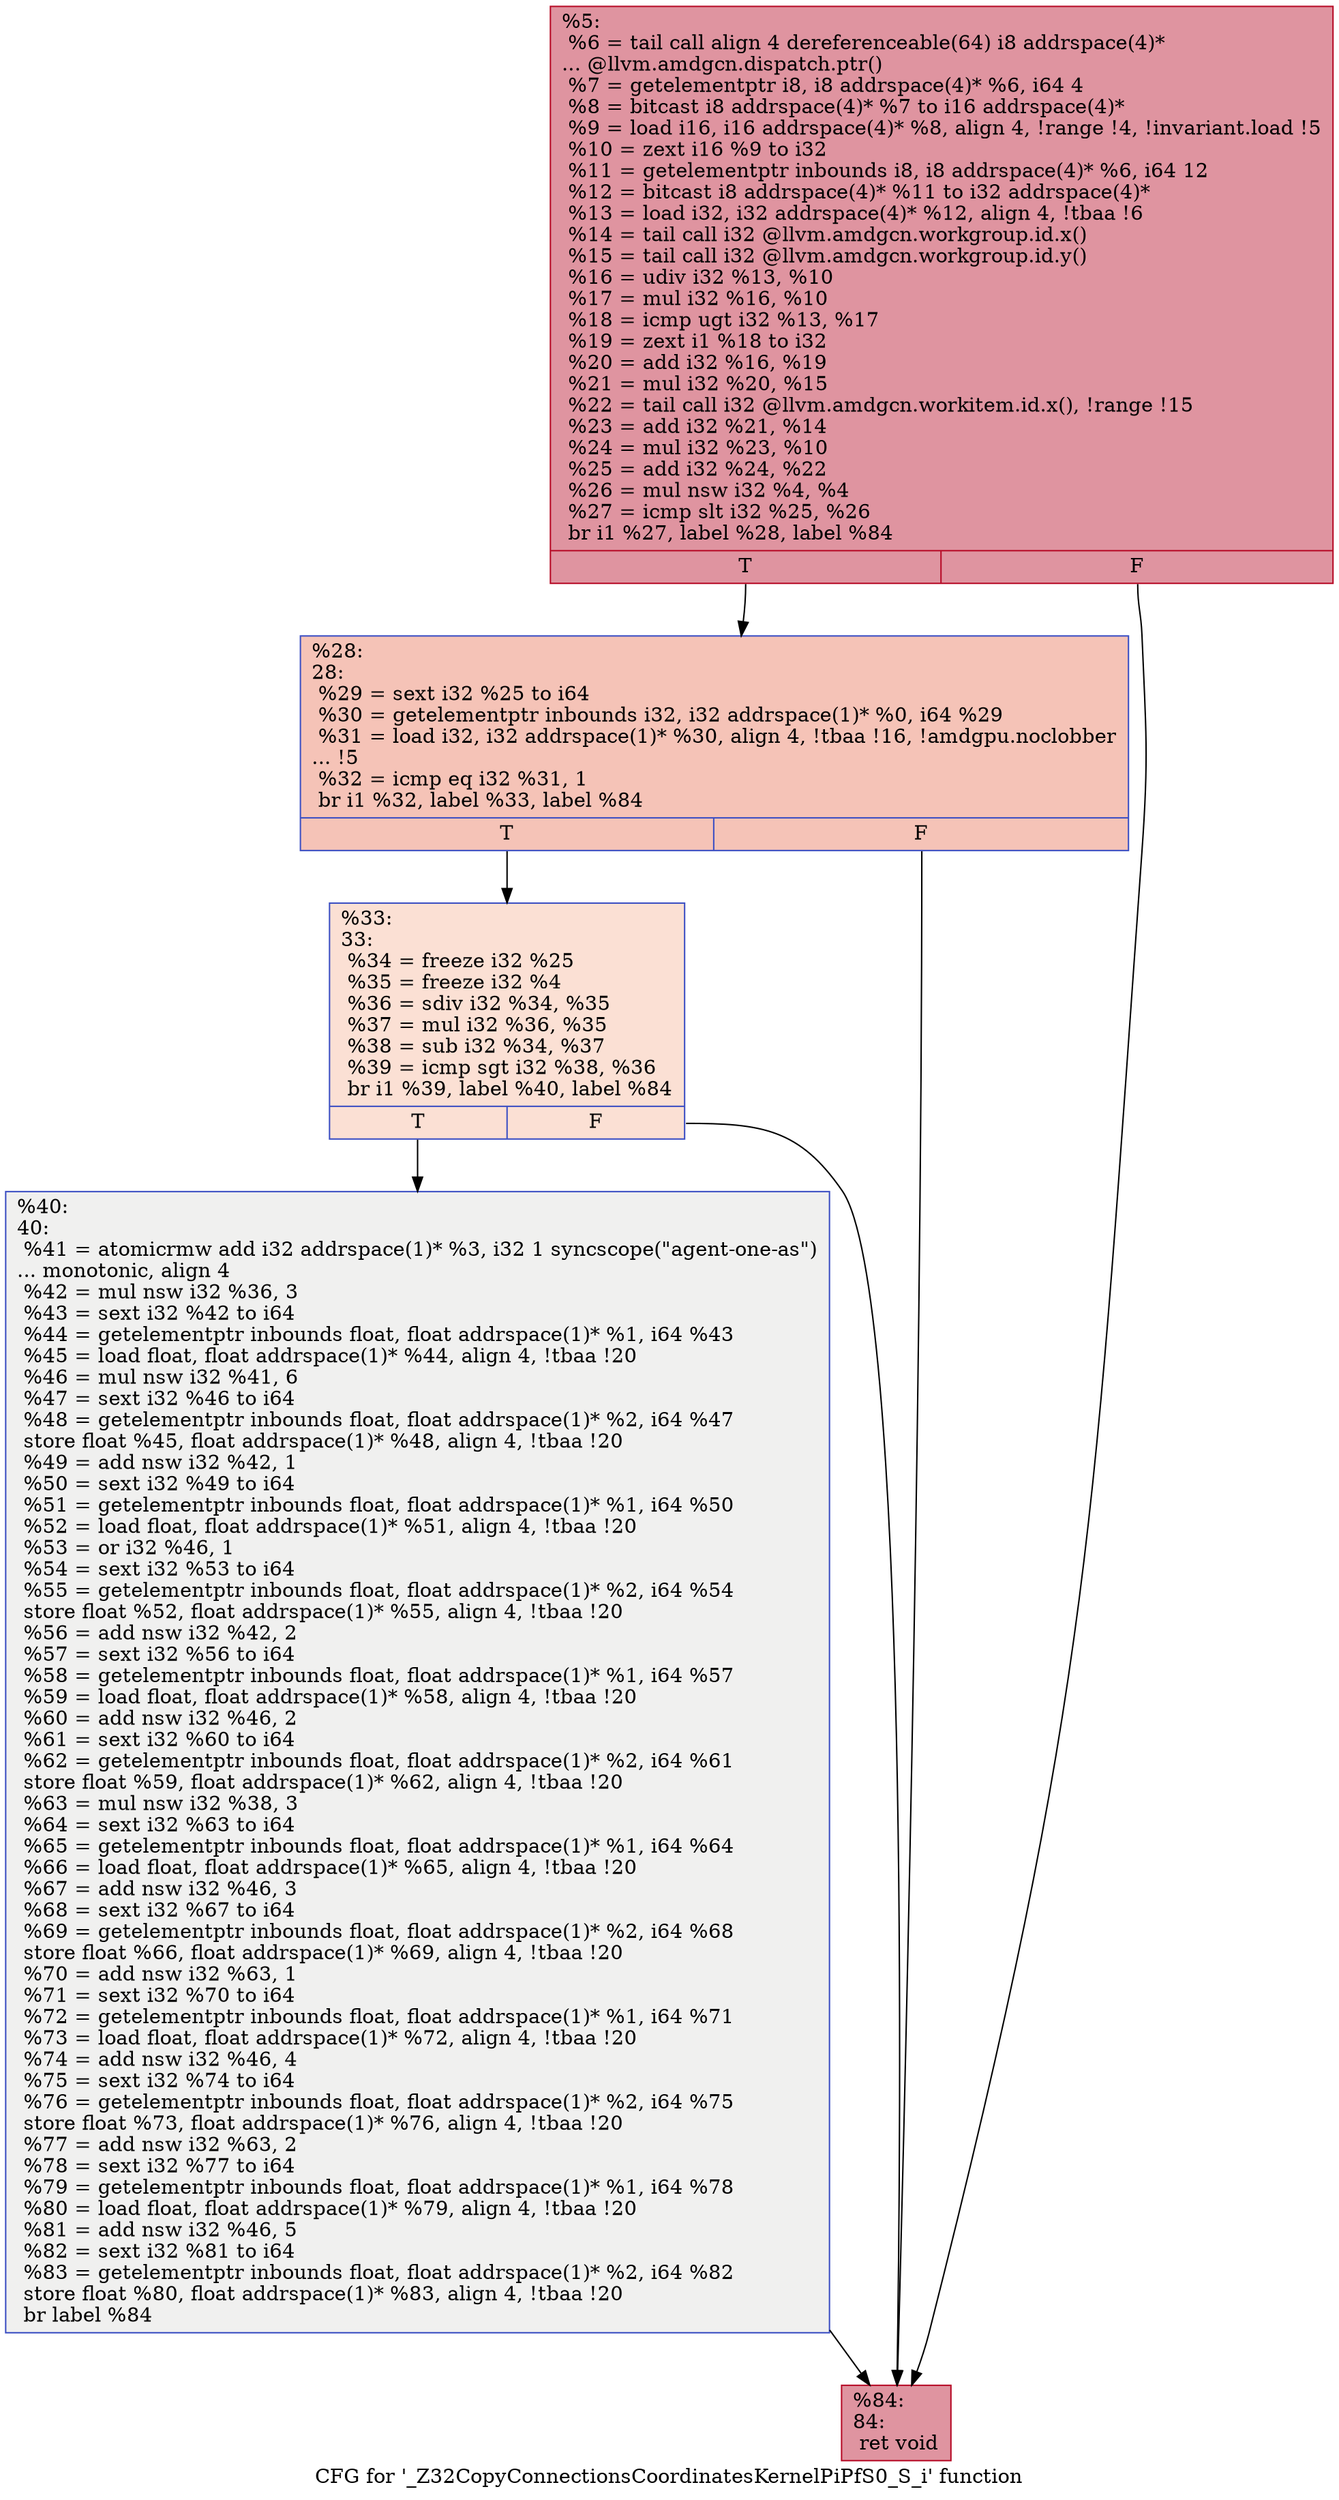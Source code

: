 digraph "CFG for '_Z32CopyConnectionsCoordinatesKernelPiPfS0_S_i' function" {
	label="CFG for '_Z32CopyConnectionsCoordinatesKernelPiPfS0_S_i' function";

	Node0x5240fa0 [shape=record,color="#b70d28ff", style=filled, fillcolor="#b70d2870",label="{%5:\l  %6 = tail call align 4 dereferenceable(64) i8 addrspace(4)*\l... @llvm.amdgcn.dispatch.ptr()\l  %7 = getelementptr i8, i8 addrspace(4)* %6, i64 4\l  %8 = bitcast i8 addrspace(4)* %7 to i16 addrspace(4)*\l  %9 = load i16, i16 addrspace(4)* %8, align 4, !range !4, !invariant.load !5\l  %10 = zext i16 %9 to i32\l  %11 = getelementptr inbounds i8, i8 addrspace(4)* %6, i64 12\l  %12 = bitcast i8 addrspace(4)* %11 to i32 addrspace(4)*\l  %13 = load i32, i32 addrspace(4)* %12, align 4, !tbaa !6\l  %14 = tail call i32 @llvm.amdgcn.workgroup.id.x()\l  %15 = tail call i32 @llvm.amdgcn.workgroup.id.y()\l  %16 = udiv i32 %13, %10\l  %17 = mul i32 %16, %10\l  %18 = icmp ugt i32 %13, %17\l  %19 = zext i1 %18 to i32\l  %20 = add i32 %16, %19\l  %21 = mul i32 %20, %15\l  %22 = tail call i32 @llvm.amdgcn.workitem.id.x(), !range !15\l  %23 = add i32 %21, %14\l  %24 = mul i32 %23, %10\l  %25 = add i32 %24, %22\l  %26 = mul nsw i32 %4, %4\l  %27 = icmp slt i32 %25, %26\l  br i1 %27, label %28, label %84\l|{<s0>T|<s1>F}}"];
	Node0x5240fa0:s0 -> Node0x5243880;
	Node0x5240fa0:s1 -> Node0x5243910;
	Node0x5243880 [shape=record,color="#3d50c3ff", style=filled, fillcolor="#e8765c70",label="{%28:\l28:                                               \l  %29 = sext i32 %25 to i64\l  %30 = getelementptr inbounds i32, i32 addrspace(1)* %0, i64 %29\l  %31 = load i32, i32 addrspace(1)* %30, align 4, !tbaa !16, !amdgpu.noclobber\l... !5\l  %32 = icmp eq i32 %31, 1\l  br i1 %32, label %33, label %84\l|{<s0>T|<s1>F}}"];
	Node0x5243880:s0 -> Node0x5242ed0;
	Node0x5243880:s1 -> Node0x5243910;
	Node0x5242ed0 [shape=record,color="#3d50c3ff", style=filled, fillcolor="#f7b99e70",label="{%33:\l33:                                               \l  %34 = freeze i32 %25\l  %35 = freeze i32 %4\l  %36 = sdiv i32 %34, %35\l  %37 = mul i32 %36, %35\l  %38 = sub i32 %34, %37\l  %39 = icmp sgt i32 %38, %36\l  br i1 %39, label %40, label %84\l|{<s0>T|<s1>F}}"];
	Node0x5242ed0:s0 -> Node0x5244960;
	Node0x5242ed0:s1 -> Node0x5243910;
	Node0x5244960 [shape=record,color="#3d50c3ff", style=filled, fillcolor="#dedcdb70",label="{%40:\l40:                                               \l  %41 = atomicrmw add i32 addrspace(1)* %3, i32 1 syncscope(\"agent-one-as\")\l... monotonic, align 4\l  %42 = mul nsw i32 %36, 3\l  %43 = sext i32 %42 to i64\l  %44 = getelementptr inbounds float, float addrspace(1)* %1, i64 %43\l  %45 = load float, float addrspace(1)* %44, align 4, !tbaa !20\l  %46 = mul nsw i32 %41, 6\l  %47 = sext i32 %46 to i64\l  %48 = getelementptr inbounds float, float addrspace(1)* %2, i64 %47\l  store float %45, float addrspace(1)* %48, align 4, !tbaa !20\l  %49 = add nsw i32 %42, 1\l  %50 = sext i32 %49 to i64\l  %51 = getelementptr inbounds float, float addrspace(1)* %1, i64 %50\l  %52 = load float, float addrspace(1)* %51, align 4, !tbaa !20\l  %53 = or i32 %46, 1\l  %54 = sext i32 %53 to i64\l  %55 = getelementptr inbounds float, float addrspace(1)* %2, i64 %54\l  store float %52, float addrspace(1)* %55, align 4, !tbaa !20\l  %56 = add nsw i32 %42, 2\l  %57 = sext i32 %56 to i64\l  %58 = getelementptr inbounds float, float addrspace(1)* %1, i64 %57\l  %59 = load float, float addrspace(1)* %58, align 4, !tbaa !20\l  %60 = add nsw i32 %46, 2\l  %61 = sext i32 %60 to i64\l  %62 = getelementptr inbounds float, float addrspace(1)* %2, i64 %61\l  store float %59, float addrspace(1)* %62, align 4, !tbaa !20\l  %63 = mul nsw i32 %38, 3\l  %64 = sext i32 %63 to i64\l  %65 = getelementptr inbounds float, float addrspace(1)* %1, i64 %64\l  %66 = load float, float addrspace(1)* %65, align 4, !tbaa !20\l  %67 = add nsw i32 %46, 3\l  %68 = sext i32 %67 to i64\l  %69 = getelementptr inbounds float, float addrspace(1)* %2, i64 %68\l  store float %66, float addrspace(1)* %69, align 4, !tbaa !20\l  %70 = add nsw i32 %63, 1\l  %71 = sext i32 %70 to i64\l  %72 = getelementptr inbounds float, float addrspace(1)* %1, i64 %71\l  %73 = load float, float addrspace(1)* %72, align 4, !tbaa !20\l  %74 = add nsw i32 %46, 4\l  %75 = sext i32 %74 to i64\l  %76 = getelementptr inbounds float, float addrspace(1)* %2, i64 %75\l  store float %73, float addrspace(1)* %76, align 4, !tbaa !20\l  %77 = add nsw i32 %63, 2\l  %78 = sext i32 %77 to i64\l  %79 = getelementptr inbounds float, float addrspace(1)* %1, i64 %78\l  %80 = load float, float addrspace(1)* %79, align 4, !tbaa !20\l  %81 = add nsw i32 %46, 5\l  %82 = sext i32 %81 to i64\l  %83 = getelementptr inbounds float, float addrspace(1)* %2, i64 %82\l  store float %80, float addrspace(1)* %83, align 4, !tbaa !20\l  br label %84\l}"];
	Node0x5244960 -> Node0x5243910;
	Node0x5243910 [shape=record,color="#b70d28ff", style=filled, fillcolor="#b70d2870",label="{%84:\l84:                                               \l  ret void\l}"];
}
